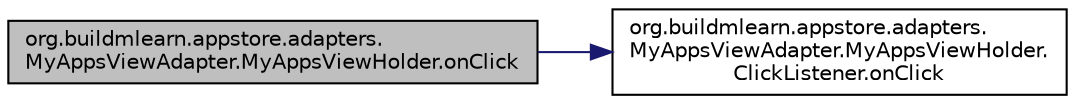 digraph "org.buildmlearn.appstore.adapters.MyAppsViewAdapter.MyAppsViewHolder.onClick"
{
 // INTERACTIVE_SVG=YES
  bgcolor="transparent";
  edge [fontname="Helvetica",fontsize="10",labelfontname="Helvetica",labelfontsize="10"];
  node [fontname="Helvetica",fontsize="10",shape=record];
  rankdir="LR";
  Node1 [label="org.buildmlearn.appstore.adapters.\lMyAppsViewAdapter.MyAppsViewHolder.onClick",height=0.2,width=0.4,color="black", fillcolor="grey75", style="filled", fontcolor="black"];
  Node1 -> Node2 [color="midnightblue",fontsize="10",style="solid",fontname="Helvetica"];
  Node2 [label="org.buildmlearn.appstore.adapters.\lMyAppsViewAdapter.MyAppsViewHolder.\lClickListener.onClick",height=0.2,width=0.4,color="black",URL="$d8/dec/interfaceorg_1_1buildmlearn_1_1appstore_1_1adapters_1_1_my_apps_view_adapter_1_1_my_apps_view_holder_1_1_click_listener.html#a41c1fdac95af51e34c6d030ac708ae27",tooltip="Called when the view is clicked. "];
}
